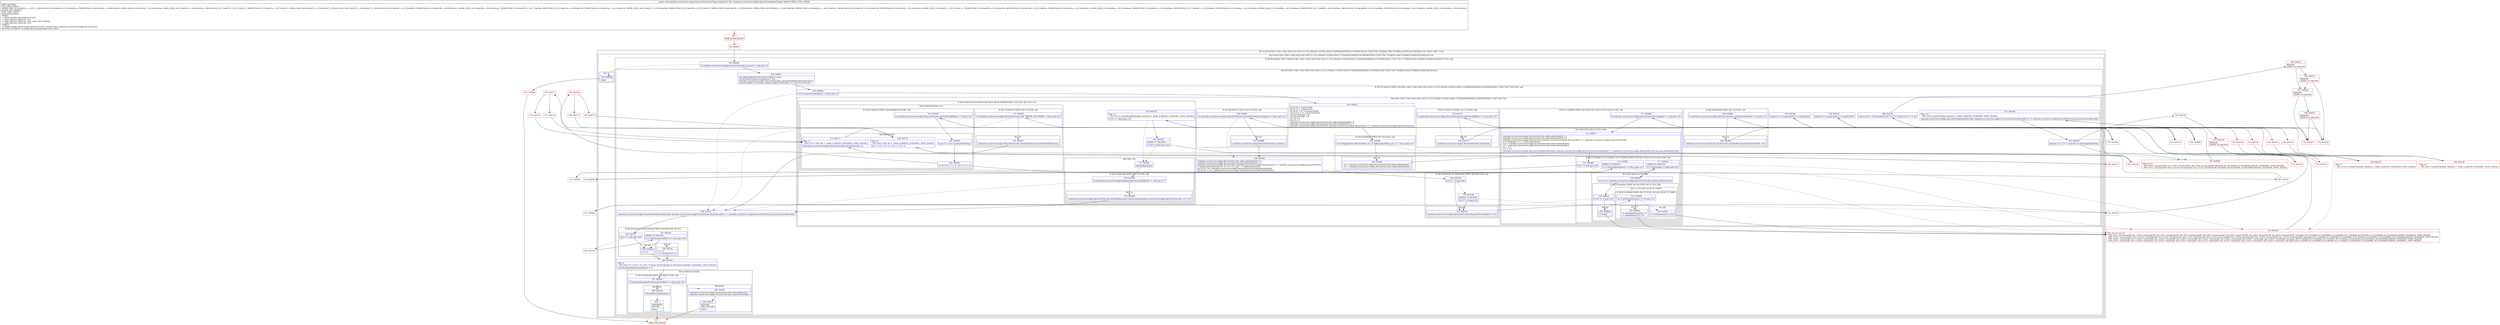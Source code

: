 digraph "CFG forandroidx.recyclerview.widget.RecyclerView.ViewFlinger.run()V" {
subgraph cluster_Region_1290462169 {
label = "R(1:(2:(6:6|(14:8|(1:10)|(1:13)|(2:16|(2:22|(1:24)(1:(1:27)(1:28))))|(1:31)|32|(1:82)|(1:37)|39|42|45|49|50|(2:(4:58|59|61|63)|(1:72))(2:73|(1:75)))|83|(1:94)(1:87)|88|(2:(2:90|91)|(2:92|93)))|(1:3))) | DECL_VAR: ?? null\l";
node [shape=record,color=blue];
subgraph cluster_Region_380433769 {
label = "R(2:(6:6|(14:8|(1:10)|(1:13)|(2:16|(2:22|(1:24)(1:(1:27)(1:28))))|(1:31)|32|(1:82)|(1:37)|39|42|45|49|50|(2:(4:58|59|61|63)|(1:72))(2:73|(1:75)))|83|(1:94)(1:87)|88|(2:(2:90|91)|(2:92|93)))|(1:3))";
node [shape=record,color=blue];
subgraph cluster_IfRegion_491104907 {
label = "IF [B:99:0x0006] THEN: R(6:6|(14:8|(1:10)|(1:13)|(2:16|(2:22|(1:24)(1:(1:27)(1:28))))|(1:31)|32|(1:82)|(1:37)|39|42|45|49|50|(2:(4:58|59|61|63)|(1:72))(2:73|(1:75)))|83|(1:94)(1:87)|88|(2:(2:90|91)|(2:92|93))) ELSE: null";
node [shape=record,color=blue];
Node_99 [shape=record,label="{99\:\ 0x0006|if (androidx.recyclerview.widget.RecyclerView.this.mLayout != null) goto L6\l}"];
subgraph cluster_Region_1605395392 {
label = "R(6:6|(14:8|(1:10)|(1:13)|(2:16|(2:22|(1:24)(1:(1:27)(1:28))))|(1:31)|32|(1:82)|(1:37)|39|42|45|49|50|(2:(4:58|59|61|63)|(1:72))(2:73|(1:75)))|83|(1:94)(1:87)|88|(2:(2:90|91)|(2:92|93)))";
node [shape=record,color=blue];
Node_102 [shape=record,label="{102\:\ 0x000c|r24.mReSchedulePostAnimationCallback = false\lr24.mEatRunOnAnimationRequest = true\landroidx.recyclerview.widget.RecyclerView.this.consumePendingUpdateOperations()\landroid.widget.OverScroller android.widget.OverScroller r3 = r24.mOverScroller\l}"];
subgraph cluster_IfRegion_114184210 {
label = "IF [B:103:0x001d] THEN: R(14:8|(1:10)|(1:13)|(2:16|(2:22|(1:24)(1:(1:27)(1:28))))|(1:31)|32|(1:82)|(1:37)|39|42|45|49|50|(2:(4:58|59|61|63)|(1:72))(2:73|(1:75))) ELSE: null";
node [shape=record,color=blue];
Node_103 [shape=record,label="{103\:\ 0x001d|if (r3.computeScrollOffset() != false) goto L8\l}"];
subgraph cluster_Region_1245663535 {
label = "R(14:8|(1:10)|(1:13)|(2:16|(2:22|(1:24)(1:(1:27)(1:28))))|(1:31)|32|(1:82)|(1:37)|39|42|45|49|50|(2:(4:58|59|61|63)|(1:72))(2:73|(1:75)))";
node [shape=record,color=blue];
Node_104 [shape=record,label="{104\:\ 0x001f|int int r4 = r3.getCurrX()\lint int r5 = r3.getCurrY()\lint int r6 = r4 \- r24.mLastFlingX\lint int r13 = r5 \- r24.mLastFlingY\lr24.mLastFlingX = r4\lr24.mLastFlingY = r5\lint r14 = 0\lint r15 = 0\landroidx.recyclerview.widget.RecyclerView.this.mReusableIntPair[0] = 0\landroidx.recyclerview.widget.RecyclerView.this.mReusableIntPair[1] = 0\landroidx.recyclerview.widget.RecyclerView androidx.recyclerview.widget.RecyclerView r7 = androidx.recyclerview.widget.RecyclerView.this\l}"];
subgraph cluster_IfRegion_828177453 {
label = "IF [B:105:0x004d] THEN: R(1:10) ELSE: null";
node [shape=record,color=blue];
Node_105 [shape=record,label="{105\:\ 0x004d|if (r7.dispatchNestedPreScroll(r6, r13, r7.mReusableIntPair, null, 1) != false) goto L10\l}"];
subgraph cluster_Region_542666917 {
label = "R(1:10)";
node [shape=record,color=blue];
Node_106 [shape=record,label="{106\:\ 0x004f|r6 \-= androidx.recyclerview.widget.RecyclerView.this.mReusableIntPair[0]\lr13 \-= androidx.recyclerview.widget.RecyclerView.this.mReusableIntPair[1]\l}"];
}
}
subgraph cluster_IfRegion_202685813 {
label = "IF [B:108:0x0064] THEN: R(1:13) ELSE: null";
node [shape=record,color=blue];
Node_108 [shape=record,label="{108\:\ 0x0064|if (androidx.recyclerview.widget.RecyclerView.this.getOverScrollMode() != 2) goto L13\l}"];
subgraph cluster_Region_611883536 {
label = "R(1:13)";
node [shape=record,color=blue];
Node_109 [shape=record,label="{109\:\ 0x0066|androidx.recyclerview.widget.RecyclerView.this.considerReleasingGlowsOnScroll(r6, r13)\l}"];
}
}
subgraph cluster_IfRegion_393966341 {
label = "IF [B:111:0x006f] THEN: R(2:16|(2:22|(1:24)(1:(1:27)(1:28)))) ELSE: null";
node [shape=record,color=blue];
Node_111 [shape=record,label="{111\:\ 0x006f|if (androidx.recyclerview.widget.RecyclerView.this.mAdapter != null) goto L16\l}"];
subgraph cluster_Region_287196100 {
label = "R(2:16|(2:22|(1:24)(1:(1:27)(1:28))))";
node [shape=record,color=blue];
Node_112 [shape=record,label="{112\:\ 0x0071|androidx.recyclerview.widget.RecyclerView.this.mReusableIntPair[0] = 0\landroidx.recyclerview.widget.RecyclerView.this.mReusableIntPair[1] = 0\landroidx.recyclerview.widget.RecyclerView androidx.recyclerview.widget.RecyclerView r7 = androidx.recyclerview.widget.RecyclerView.this\lr7.scrollStep(r6, r13, r7.mReusableIntPair)\lr14 = androidx.recyclerview.widget.RecyclerView.this.mReusableIntPair[0]\lr15 = androidx.recyclerview.widget.RecyclerView.this.mReusableIntPair[1]\lr6 \-= r14\lr13 \-= r15\landroidx.recyclerview.widget.RecyclerView$SmoothScroller androidx.recyclerview.widget.RecyclerView.SmoothScroller r7 = androidx.recyclerview.widget.RecyclerView.this.mLayout.mSmoothScroller\l}"];
subgraph cluster_IfRegion_90302992 {
label = "IF [B:113:0x0098, B:115:0x009e, B:117:0x00a4] THEN: R(2:22|(1:24)(1:(1:27)(1:28))) ELSE: null";
node [shape=record,color=blue];
Node_113 [shape=record,label="{113\:\ 0x0098|if (r7 != null) goto L18\l}"];
Node_115 [shape=record,label="{115\:\ 0x009e|ADDED_TO_REGION\l|if (r7.isPendingInitialRun() == false) goto L20\l}"];
Node_117 [shape=record,label="{117\:\ 0x00a4|ADDED_TO_REGION\l|if (r7.isRunning() != false) goto L22\l}"];
subgraph cluster_Region_1889431999 {
label = "R(2:22|(1:24)(1:(1:27)(1:28)))";
node [shape=record,color=blue];
Node_118 [shape=record,label="{118\:\ 0x00a6|int int r9 = androidx.recyclerview.widget.RecyclerView.this.mState.getItemCount()\l}"];
subgraph cluster_IfRegion_2049254614 {
label = "IF [B:119:0x00ae] THEN: R(1:24) ELSE: R(1:(1:27)(1:28))";
node [shape=record,color=blue];
Node_119 [shape=record,label="{119\:\ 0x00ae|if (r9 == 0) goto L24\l}"];
subgraph cluster_Region_541644629 {
label = "R(1:24)";
node [shape=record,color=blue];
Node_120 [shape=record,label="{120\:\ 0x00b0|r7.stop()\l}"];
}
subgraph cluster_Region_1720568638 {
label = "R(1:(1:27)(1:28)) | ELSE_IF_CHAIN\l";
node [shape=record,color=blue];
subgraph cluster_IfRegion_1269766933 {
label = "IF [B:122:0x00b8] THEN: R(1:27) ELSE: R(1:28) | ELSE_IF_CHAIN\l";
node [shape=record,color=blue];
Node_122 [shape=record,label="{122\:\ 0x00b8|if (r7.getTargetPosition() \>= r9) goto L27\l}"];
subgraph cluster_Region_310829384 {
label = "R(1:27)";
node [shape=record,color=blue];
Node_123 [shape=record,label="{123\:\ 0x00ba|r7.setTargetPosition(r9 \- 1)\lr7.onAnimation(r14, r15)\l}"];
}
subgraph cluster_Region_183249933 {
label = "R(1:28)";
node [shape=record,color=blue];
Node_124 [shape=record,label="{124\:\ 0x00c3|r7.onAnimation(r14, r15)\l}"];
}
}
}
}
}
}
}
}
subgraph cluster_IfRegion_1454126230 {
label = "IF [B:126:0x00ce] THEN: R(1:31) ELSE: null";
node [shape=record,color=blue];
Node_126 [shape=record,label="{126\:\ 0x00ce|if (androidx.recyclerview.widget.RecyclerView.this.mItemDecorations.isEmpty() == false) goto L31\l}"];
subgraph cluster_Region_2138752035 {
label = "R(1:31)";
node [shape=record,color=blue];
Node_127 [shape=record,label="{127\:\ 0x00d0|androidx.recyclerview.widget.RecyclerView.this.invalidate()\l}"];
}
}
Node_128 [shape=record,label="{128\:\ 0x00d5|androidx.recyclerview.widget.RecyclerView.this.mReusableIntPair[0] = 0\landroidx.recyclerview.widget.RecyclerView.this.mReusableIntPair[1] = 0\landroidx.recyclerview.widget.RecyclerView androidx.recyclerview.widget.RecyclerView r7 = androidx.recyclerview.widget.RecyclerView.this\lr7.dispatchNestedScroll(r14, r15, r6, r13, null, 1, r7.mReusableIntPair)\lint int r6 = r6 \- androidx.recyclerview.widget.RecyclerView.this.mReusableIntPair[0]\lint int r13 = r13 \- androidx.recyclerview.widget.RecyclerView.this.mReusableIntPair[1]\l}"];
subgraph cluster_IfRegion_1201401144 {
label = "IF [B:129:0x0106, B:130:0x0108] THEN: R(1:82) ELSE: null";
node [shape=record,color=blue];
Node_129 [shape=record,label="{129\:\ 0x0106|if (r14 != 0) goto L82\l}"];
Node_130 [shape=record,label="{130\:\ 0x0108|ADDED_TO_REGION\l|if (r15 != 0) goto L82\l}"];
subgraph cluster_Region_606429238 {
label = "R(1:82)";
node [shape=record,color=blue];
Node_131 [shape=record,label="{131\:\ 0x010a|androidx.recyclerview.widget.RecyclerView.this.dispatchOnScrolled(r14, r15)\l}"];
}
}
subgraph cluster_IfRegion_861234066 {
label = "IF [B:133:0x0115] THEN: R(1:37) ELSE: null";
node [shape=record,color=blue];
Node_133 [shape=record,label="{133\:\ 0x0115|if (androidx.recyclerview.widget.RecyclerView.this.awakenScrollBars() == false) goto L37\l}"];
subgraph cluster_Region_990481149 {
label = "R(1:37)";
node [shape=record,color=blue];
Node_134 [shape=record,label="{134\:\ 0x0117|androidx.recyclerview.widget.RecyclerView.this.invalidate()\l}"];
}
}
Node_136 [shape=record,label="{136\:\ 0x0124|boolean r7 = r3.getCurrX() == r3.getFinalX()\l}"];
Node_140 [shape=record,label="{140\:\ 0x0131|boolean r9 = r3.getCurrY() == r3.getFinalY()\l}"];
Node_144 [shape=record,label="{144\:\ 0x013a|boolean r10 = r3.isFinished() \|\| ((r7 \|\| r6 != 0) && (r9 \|\| r13 != 0))\l}"];
Node_152 [shape=record,label="{152\:\ 0x0148|PHI: r10 \l  PHI: (r10v4 'doneScrolling' boolean) =  binds: [] A[DONT_GENERATE, DONT_INLINE]\l|androidx.recyclerview.widget.RecyclerView$SmoothScroller androidx.recyclerview.widget.RecyclerView.SmoothScroller r11 = androidx.recyclerview.widget.RecyclerView.this.mLayout.mSmoothScroller\l}"];
Node_153 [shape=record,label="{153\:\ 0x014e|boolean r12 = r11 != null && r11.isPendingInitialRun()\l}"];
subgraph cluster_IfRegion_96983478 {
label = "IF [B:158:0x0159, B:159:0x015b] THEN: R(2:(4:58|59|61|63)|(1:72)) ELSE: R(2:73|(1:75))";
node [shape=record,color=blue];
Node_158 [shape=record,label="{158\:\ 0x0159|PHI: r12 \l  PHI: (r12v2 'smoothScrollerPending' boolean) =  binds: [] A[DONT_GENERATE, DONT_INLINE]\l|if (r12 == false) goto L55\l}"];
Node_159 [shape=record,label="{159\:\ 0x015b|ADDED_TO_REGION\l|if (r10 != false) goto L56\l}"];
subgraph cluster_Region_213258638 {
label = "R(2:(4:58|59|61|63)|(1:72))";
node [shape=record,color=blue];
subgraph cluster_IfRegion_633640935 {
label = "IF [B:161:0x0163] THEN: R(4:58|59|61|63) ELSE: null";
node [shape=record,color=blue];
Node_161 [shape=record,label="{161\:\ 0x0163|if (androidx.recyclerview.widget.RecyclerView.this.getOverScrollMode() != 2) goto L58\l}"];
subgraph cluster_Region_1915827553 {
label = "R(4:58|59|61|63)";
node [shape=record,color=blue];
Node_162 [shape=record,label="{162\:\ 0x0165|int int r2 = (int) r3.getCurrVelocity()\l}"];
Node_163 [shape=record,label="{163\:\ 0x016a|int r8 = r6 \< 0 ? \-r2 : r6 \> 0 ? r2 : 0\l}"];
Node_168 [shape=record,label="{168\:\ 0x0173|PHI: r8 \l  PHI: (r8v4 'velX' int) =  binds: [] A[DONT_GENERATE, DONT_INLINE]\l|int r1 = r13 \< 0 ? \-r2 : r13 \> 0 ? r2 : 0\l}"];
Node_173 [shape=record,label="{173\:\ 0x017c|PHI: r1 \l  PHI: (r1v15 'velY' int) =  binds: [] A[DONT_GENERATE, DONT_INLINE]\l|androidx.recyclerview.widget.RecyclerView.this.absorbGlows(r8, r1)\l}"];
}
}
subgraph cluster_IfRegion_1024796990 {
label = "IF [B:175:0x0185] THEN: R(1:72) ELSE: null";
node [shape=record,color=blue];
Node_175 [shape=record,label="{175\:\ 0x0185|if (androidx.recyclerview.widget.RecyclerView.ALLOW_THREAD_GAP_WORK != false) goto L72\l}"];
subgraph cluster_Region_1253835267 {
label = "R(1:72)";
node [shape=record,color=blue];
Node_176 [shape=record,label="{176\:\ 0x0187|androidx.recyclerview.widget.RecyclerView.this.mPrefetchRegistry.clearPrefetchPositions()\l}"];
}
}
}
subgraph cluster_Region_1983533243 {
label = "R(2:73|(1:75))";
node [shape=record,color=blue];
Node_177 [shape=record,label="{177\:\ 0x018f|postOnAnimation()\l}"];
subgraph cluster_IfRegion_2000722484 {
label = "IF [B:178:0x0196] THEN: R(1:75) ELSE: null";
node [shape=record,color=blue];
Node_178 [shape=record,label="{178\:\ 0x0196|if (androidx.recyclerview.widget.RecyclerView.this.mGapWorker != null) goto L75\l}"];
subgraph cluster_Region_1917734155 {
label = "R(1:75)";
node [shape=record,color=blue];
Node_179 [shape=record,label="{179\:\ 0x0198|androidx.recyclerview.widget.RecyclerView.this.mGapWorker.postFromTraversal(androidx.recyclerview.widget.RecyclerView.this, r14, r15)\l}"];
}
}
}
}
}
}
Node_180 [shape=record,label="{180\:\ 0x01a1|androidx.recyclerview.widget.RecyclerView$SmoothScroller androidx.recyclerview.widget.RecyclerView.SmoothScroller r1 = androidx.recyclerview.widget.RecyclerView.this.mLayout.mSmoothScroller\l}"];
subgraph cluster_IfRegion_784590468 {
label = "IF [B:181:0x01a7, B:183:0x01ad] THEN: R(1:94) ELSE: R(1:87)";
node [shape=record,color=blue];
Node_181 [shape=record,label="{181\:\ 0x01a7|if (r1 == null) goto L94\l}"];
Node_183 [shape=record,label="{183\:\ 0x01ad|ADDED_TO_REGION\l|if (r1.isPendingInitialRun() == false) goto L94\l}"];
subgraph cluster_Region_1795156423 {
label = "R(1:94)";
node [shape=record,color=blue];
Node_185 [shape=record,label="{185\:\ 0x01b4|r2 = 0\l}"];
}
subgraph cluster_Region_1517911438 {
label = "R(1:87)";
node [shape=record,color=blue];
Node_184 [shape=record,label="{184\:\ 0x01af|r2 = 0\lr1.onAnimation(0, 0)\l}"];
}
}
Node_186 [shape=record,label="{186\:\ 0x01b5|PHI: r2 \l  PHI: (r2v2 ??) = (r2v1 ??), (r2v5 ??) binds: [B:185:0x01b4, B:184:0x01af] A[DONT_GENERATE, DONT_INLINE]\l|r24.mEatRunOnAnimationRequest = r2\l}"];
subgraph cluster_Region_1661468987 {
label = "R(2:(2:90|91)|(2:92|93))";
node [shape=record,color=blue];
subgraph cluster_IfRegion_1225698115 {
label = "IF [B:187:0x01b9] THEN: R(2:90|91) ELSE: null";
node [shape=record,color=blue];
Node_187 [shape=record,label="{187\:\ 0x01b9|if (r24.mReSchedulePostAnimationCallback != false) goto L90\l}"];
subgraph cluster_Region_1838519633 {
label = "R(2:90|91)";
node [shape=record,color=blue];
Node_188 [shape=record,label="{188\:\ 0x01bb|internalPostOnAnimation()\l}"];
Node_191 [shape=record,label="{191\:\ ?|SYNTHETIC\lRETURN\l|return\l}"];
}
}
subgraph cluster_Region_519517165 {
label = "R(2:92|93)";
node [shape=record,color=blue];
Node_189 [shape=record,label="{189\:\ 0x01bf|androidx.recyclerview.widget.RecyclerView.this.setScrollState(r2)\landroidx.recyclerview.widget.RecyclerView.this.stopNestedScroll(1)\l}"];
Node_190 [shape=record,label="{190\:\ 0x01ca|RETURN\lORIG_RETURN\l|return\l}"];
}
}
}
}
subgraph cluster_Region_1029044433 {
label = "R(1:3)";
node [shape=record,color=blue];
Node_100 [shape=record,label="{100\:\ 0x0008|stop()\l}"];
}
}
}
Node_96 [shape=record,color=red,label="{96\:\ ?|MTH_ENTER_BLOCK\l}"];
Node_98 [shape=record,color=red,label="{98\:\ 0x0000}"];
Node_101 [shape=record,color=red,label="{101\:\ 0x000b}"];
Node_97 [shape=record,color=red,label="{97\:\ ?|MTH_EXIT_BLOCK\l}"];
Node_107 [shape=record,color=red,label="{107\:\ 0x005d|PHI: r6 r13 \l  PHI: (r6v2 'unconsumedX' int) = (r6v1 'unconsumedX' int), (r6v6 'unconsumedX' int) binds: [B:105:0x004d, B:106:0x004f] A[DONT_GENERATE, DONT_INLINE]\l  PHI: (r13v1 'unconsumedY' int) = (r13v0 'unconsumedY' int), (r13v5 'unconsumedY' int) binds: [B:105:0x004d, B:106:0x004f] A[DONT_GENERATE, DONT_INLINE]\l}"];
Node_110 [shape=record,color=red,label="{110\:\ 0x006b}"];
Node_114 [shape=record,color=red,label="{114\:\ 0x009a}"];
Node_116 [shape=record,color=red,label="{116\:\ 0x00a0}"];
Node_121 [shape=record,color=red,label="{121\:\ 0x00b4}"];
Node_125 [shape=record,color=red,label="{125\:\ 0x00c6|PHI: r6 r13 r14 r15 \l  PHI: (r6v3 'unconsumedX' int) = (r6v2 'unconsumedX' int), (r6v5 'unconsumedX' int), (r6v5 'unconsumedX' int), (r6v5 'unconsumedX' int), (r6v5 'unconsumedX' int), (r6v5 'unconsumedX' int), (r6v5 'unconsumedX' int) binds: [B:111:0x006f, B:113:0x0098, B:115:0x009e, B:117:0x00a4, B:124:0x00c3, B:123:0x00ba, B:120:0x00b0] A[DONT_GENERATE, DONT_INLINE]\l  PHI: (r13v2 'unconsumedY' int) = (r13v1 'unconsumedY' int), (r13v4 'unconsumedY' int), (r13v4 'unconsumedY' int), (r13v4 'unconsumedY' int), (r13v4 'unconsumedY' int), (r13v4 'unconsumedY' int), (r13v4 'unconsumedY' int) binds: [B:111:0x006f, B:113:0x0098, B:115:0x009e, B:117:0x00a4, B:124:0x00c3, B:123:0x00ba, B:120:0x00b0] A[DONT_GENERATE, DONT_INLINE]\l  PHI: (r14v1 'consumedX' int) = (r14v0 'consumedX' int), (r14v2 'consumedX' int), (r14v2 'consumedX' int), (r14v2 'consumedX' int), (r14v2 'consumedX' int), (r14v2 'consumedX' int), (r14v2 'consumedX' int) binds: [B:111:0x006f, B:113:0x0098, B:115:0x009e, B:117:0x00a4, B:124:0x00c3, B:123:0x00ba, B:120:0x00b0] A[DONT_GENERATE, DONT_INLINE]\l  PHI: (r15v1 'consumedY' int) = (r15v0 'consumedY' int), (r15v2 'consumedY' int), (r15v2 'consumedY' int), (r15v2 'consumedY' int), (r15v2 'consumedY' int), (r15v2 'consumedY' int), (r15v2 'consumedY' int) binds: [B:111:0x006f, B:113:0x0098, B:115:0x009e, B:117:0x00a4, B:124:0x00c3, B:123:0x00ba, B:120:0x00b0] A[DONT_GENERATE, DONT_INLINE]\l}"];
Node_132 [shape=record,color=red,label="{132\:\ 0x010f}"];
Node_135 [shape=record,color=red,label="{135\:\ 0x011c}"];
Node_137 [shape=record,color=red,label="{137\:\ 0x0126}"];
Node_139 [shape=record,color=red,label="{139\:\ 0x0129|PHI: r7 \l  PHI: (r7v30 'scrollerFinishedX' boolean) =  binds: [] A[DONT_GENERATE, DONT_INLINE]\l}"];
Node_141 [shape=record,color=red,label="{141\:\ 0x0133}"];
Node_143 [shape=record,color=red,label="{143\:\ 0x0136|PHI: r9 \l  PHI: (r9v5 'scrollerFinishedY' boolean) =  binds: [] A[DONT_GENERATE, DONT_INLINE]\l}"];
Node_145 [shape=record,color=red,label="{145\:\ 0x013c|REMOVE\lADDED_TO_REGION\l}"];
Node_146 [shape=record,color=red,label="{146\:\ 0x013e|REMOVE\lADDED_TO_REGION\l}"];
Node_150 [shape=record,color=red,label="{150\:\ 0x0145}"];
Node_154 [shape=record,color=red,label="{154\:\ 0x0150}"];
Node_155 [shape=record,color=red,label="{155\:\ 0x0154|REMOVE\lADDED_TO_REGION\l}"];
Node_156 [shape=record,color=red,label="{156\:\ 0x0156}"];
Node_160 [shape=record,color=red,label="{160\:\ 0x015d}"];
Node_164 [shape=record,color=red,label="{164\:\ 0x016c}"];
Node_169 [shape=record,color=red,label="{169\:\ 0x0175}"];
Node_170 [shape=record,color=red,label="{170\:\ 0x0177}"];
Node_171 [shape=record,color=red,label="{171\:\ 0x0179}"];
Node_172 [shape=record,color=red,label="{172\:\ 0x017b}"];
Node_165 [shape=record,color=red,label="{165\:\ 0x016e}"];
Node_166 [shape=record,color=red,label="{166\:\ 0x0170}"];
Node_167 [shape=record,color=red,label="{167\:\ 0x0172}"];
Node_174 [shape=record,color=red,label="{174\:\ 0x0183}"];
Node_157 [shape=record,color=red,label="{157\:\ 0x0158}"];
Node_147 [shape=record,color=red,label="{147\:\ 0x0140|REMOVE\lADDED_TO_REGION\l}"];
Node_148 [shape=record,color=red,label="{148\:\ 0x0142|REMOVE\lADDED_TO_REGION\l}"];
Node_151 [shape=record,color=red,label="{151\:\ 0x0147}"];
Node_142 [shape=record,color=red,label="{142\:\ 0x0135}"];
Node_138 [shape=record,color=red,label="{138\:\ 0x0128}"];
Node_182 [shape=record,color=red,label="{182\:\ 0x01a9}"];
MethodNode[shape=record,label="{public void androidx.recyclerview.widget.RecyclerView.ViewFlinger.run((r24v0 'this' androidx.recyclerview.widget.RecyclerView$ViewFlinger A[IMMUTABLE_TYPE, THIS]))  | DONT_RENAME\lUSE_LINES_HINTS\lCROSS_EDGE: B:190:0x01ca \-\> B:97:?, CROSS_EDGE: B:189:0x01bf \-\> B:190:0x01ca, CROSS_EDGE: B:185:0x01b4 \-\> B:186:0x01b5, CROSS_EDGE: B:181:0x01a7 \-\> B:185:0x01b4, CROSS_EDGE: B:175:0x0185 \-\> B:180:0x01a1, CROSS_EDGE: B:171:0x0179 \-\> B:173:0x017c, CROSS_EDGE: B:172:0x017b \-\> B:173:0x017c, CROSS_EDGE: B:166:0x0170 \-\> B:168:0x0173, CROSS_EDGE: B:167:0x0172 \-\> B:168:0x0173, CROSS_EDGE: B:161:0x0163 \-\> B:174:0x0183, CROSS_EDGE: B:179:0x0198 \-\> B:180:0x01a1, CROSS_EDGE: B:178:0x0196 \-\> B:180:0x01a1, CROSS_EDGE: B:158:0x0159 \-\> B:177:0x018f, CROSS_EDGE: B:157:0x0158 \-\> B:158:0x0159, CROSS_EDGE: B:153:0x014e \-\> B:157:0x0158, CROSS_EDGE: B:151:0x0147 \-\> B:152:0x0148, CROSS_EDGE: B:147:0x0140 \-\> B:151:0x0147, CROSS_EDGE: B:146:0x013e \-\> B:150:0x0145, CROSS_EDGE: B:145:0x013c \-\> B:147:0x0140, CROSS_EDGE: B:144:0x013a \-\> B:151:0x0147, CROSS_EDGE: B:142:0x0135 \-\> B:143:0x0136, CROSS_EDGE: B:138:0x0128 \-\> B:139:0x0129, CROSS_EDGE: B:133:0x0115 \-\> B:135:0x011c, CROSS_EDGE: B:130:0x0108 \-\> B:132:0x010f, CROSS_EDGE: B:129:0x0106 \-\> B:131:0x010a, CROSS_EDGE: B:126:0x00ce \-\> B:128:0x00d5, CROSS_EDGE: B:123:0x00ba \-\> B:125:0x00c6, CROSS_EDGE: B:124:0x00c3 \-\> B:125:0x00c6, CROSS_EDGE: B:117:0x00a4 \-\> B:125:0x00c6, CROSS_EDGE: B:115:0x009e \-\> B:125:0x00c6, CROSS_EDGE: B:113:0x0098 \-\> B:125:0x00c6, CROSS_EDGE: B:111:0x006f \-\> B:125:0x00c6, CROSS_EDGE: B:108:0x0064 \-\> B:110:0x006b, CROSS_EDGE: B:105:0x004d \-\> B:107:0x005d, CROSS_EDGE: B:103:0x001d \-\> B:180:0x01a1\lINLINE_NOT_NEEDED\lTYPE_VARS: EMPTY\lJadxCommentsAttr\{\l WARN: \l \-\> Multi\-variable type inference failed\l \-\> Type inference failed for: r2v1\l \-\> Type inference failed for: r2v2, types: [int, boolean]\l \-\> Type inference failed for: r2v5\l DEBUG: \l \-\> Multi\-variable search result rejected for r4v2, resolved type: androidx.recyclerview.widget.RecyclerView\}\lMETHOD_OVERRIDE: [ClspMth\{java.lang.Runnable.run():void\}]\l}"];
MethodNode -> Node_96;Node_99 -> Node_100[style=dashed];
Node_99 -> Node_102;
Node_102 -> Node_103;
Node_103 -> Node_104;
Node_103 -> Node_180[style=dashed];
Node_104 -> Node_105;
Node_105 -> Node_106;
Node_105 -> Node_107[style=dashed];
Node_106 -> Node_107;
Node_108 -> Node_109;
Node_108 -> Node_110[style=dashed];
Node_109 -> Node_110;
Node_111 -> Node_112;
Node_111 -> Node_125[style=dashed];
Node_112 -> Node_113;
Node_113 -> Node_114;
Node_113 -> Node_125[style=dashed];
Node_115 -> Node_116;
Node_115 -> Node_125[style=dashed];
Node_117 -> Node_118;
Node_117 -> Node_125[style=dashed];
Node_118 -> Node_119;
Node_119 -> Node_120;
Node_119 -> Node_121[style=dashed];
Node_120 -> Node_125;
Node_122 -> Node_123;
Node_122 -> Node_124[style=dashed];
Node_123 -> Node_125;
Node_124 -> Node_125;
Node_126 -> Node_127;
Node_126 -> Node_128[style=dashed];
Node_127 -> Node_128;
Node_128 -> Node_129;
Node_129 -> Node_130[style=dashed];
Node_129 -> Node_131;
Node_130 -> Node_131;
Node_130 -> Node_132[style=dashed];
Node_131 -> Node_132;
Node_133 -> Node_134;
Node_133 -> Node_135[style=dashed];
Node_134 -> Node_135;
Node_136 -> Node_137;
Node_136 -> Node_138;
Node_140 -> Node_141;
Node_140 -> Node_142;
Node_144 -> Node_145;
Node_144 -> Node_151;
Node_152 -> Node_153;
Node_153 -> Node_154;
Node_153 -> Node_157;
Node_158 -> Node_159;
Node_158 -> Node_177[style=dashed];
Node_159 -> Node_160;
Node_159 -> Node_177[style=dashed];
Node_161 -> Node_162;
Node_161 -> Node_174[style=dashed];
Node_162 -> Node_163;
Node_163 -> Node_164;
Node_163 -> Node_165;
Node_168 -> Node_169;
Node_168 -> Node_170;
Node_173 -> Node_174;
Node_175 -> Node_176;
Node_175 -> Node_180[style=dashed];
Node_176 -> Node_180;
Node_177 -> Node_178;
Node_178 -> Node_179;
Node_178 -> Node_180[style=dashed];
Node_179 -> Node_180;
Node_180 -> Node_181;
Node_181 -> Node_182[style=dashed];
Node_181 -> Node_185;
Node_183 -> Node_184[style=dashed];
Node_183 -> Node_185;
Node_185 -> Node_186;
Node_184 -> Node_186;
Node_186 -> Node_187;
Node_187 -> Node_188;
Node_187 -> Node_189[style=dashed];
Node_188 -> Node_191;
Node_191 -> Node_97;
Node_189 -> Node_190;
Node_190 -> Node_97;
Node_100 -> Node_101;
Node_96 -> Node_98;
Node_98 -> Node_99;
Node_101 -> Node_97;
Node_107 -> Node_108;
Node_110 -> Node_111;
Node_114 -> Node_115;
Node_116 -> Node_117;
Node_121 -> Node_122;
Node_125 -> Node_126;
Node_132 -> Node_133;
Node_135 -> Node_136;
Node_137 -> Node_139;
Node_139 -> Node_140;
Node_141 -> Node_143;
Node_143 -> Node_144;
Node_145 -> Node_146;
Node_145 -> Node_147;
Node_146 -> Node_147;
Node_146 -> Node_150;
Node_150 -> Node_152;
Node_154 -> Node_155;
Node_155 -> Node_156;
Node_155 -> Node_157;
Node_156 -> Node_158;
Node_160 -> Node_161;
Node_164 -> Node_168;
Node_169 -> Node_173;
Node_170 -> Node_171;
Node_170 -> Node_172;
Node_171 -> Node_173;
Node_172 -> Node_173;
Node_165 -> Node_166;
Node_165 -> Node_167;
Node_166 -> Node_168;
Node_167 -> Node_168;
Node_174 -> Node_175;
Node_157 -> Node_158;
Node_147 -> Node_148;
Node_147 -> Node_151;
Node_148 -> Node_150;
Node_148 -> Node_151;
Node_151 -> Node_152;
Node_142 -> Node_143;
Node_138 -> Node_139;
Node_182 -> Node_183;
}

